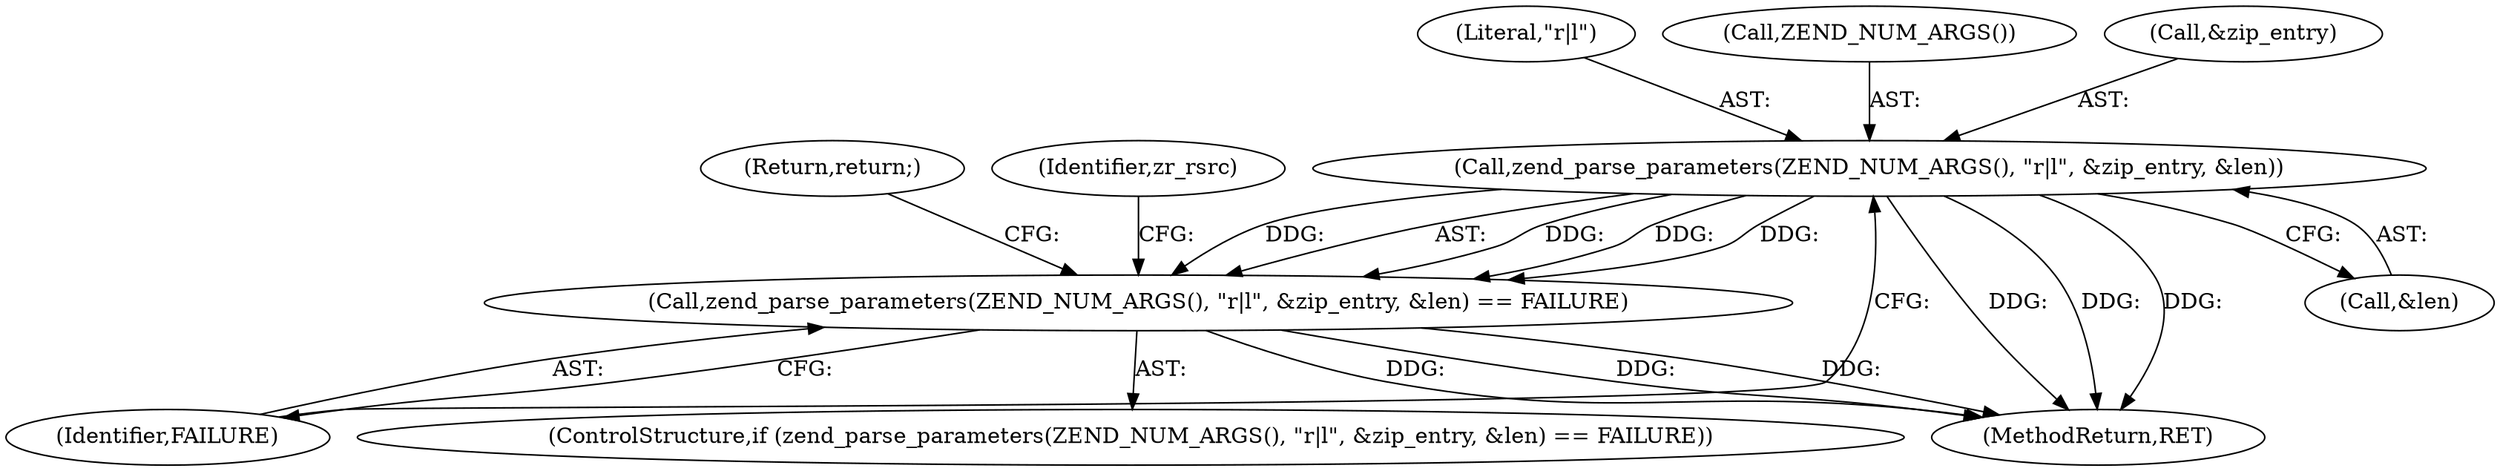 digraph "0_php-src_3b8d4de300854b3517c7acb239b84f7726c1353c?w=1@pointer" {
"1000116" [label="(Call,zend_parse_parameters(ZEND_NUM_ARGS(), \"r|l\", &zip_entry, &len))"];
"1000115" [label="(Call,zend_parse_parameters(ZEND_NUM_ARGS(), \"r|l\", &zip_entry, &len) == FAILURE)"];
"1000118" [label="(Literal,\"r|l\")"];
"1000123" [label="(Identifier,FAILURE)"];
"1000125" [label="(Return,return;)"];
"1000192" [label="(MethodReturn,RET)"];
"1000117" [label="(Call,ZEND_NUM_ARGS())"];
"1000119" [label="(Call,&zip_entry)"];
"1000129" [label="(Identifier,zr_rsrc)"];
"1000115" [label="(Call,zend_parse_parameters(ZEND_NUM_ARGS(), \"r|l\", &zip_entry, &len) == FAILURE)"];
"1000121" [label="(Call,&len)"];
"1000114" [label="(ControlStructure,if (zend_parse_parameters(ZEND_NUM_ARGS(), \"r|l\", &zip_entry, &len) == FAILURE))"];
"1000116" [label="(Call,zend_parse_parameters(ZEND_NUM_ARGS(), \"r|l\", &zip_entry, &len))"];
"1000116" -> "1000115"  [label="AST: "];
"1000116" -> "1000121"  [label="CFG: "];
"1000117" -> "1000116"  [label="AST: "];
"1000118" -> "1000116"  [label="AST: "];
"1000119" -> "1000116"  [label="AST: "];
"1000121" -> "1000116"  [label="AST: "];
"1000123" -> "1000116"  [label="CFG: "];
"1000116" -> "1000192"  [label="DDG: "];
"1000116" -> "1000192"  [label="DDG: "];
"1000116" -> "1000192"  [label="DDG: "];
"1000116" -> "1000115"  [label="DDG: "];
"1000116" -> "1000115"  [label="DDG: "];
"1000116" -> "1000115"  [label="DDG: "];
"1000116" -> "1000115"  [label="DDG: "];
"1000115" -> "1000114"  [label="AST: "];
"1000115" -> "1000123"  [label="CFG: "];
"1000123" -> "1000115"  [label="AST: "];
"1000125" -> "1000115"  [label="CFG: "];
"1000129" -> "1000115"  [label="CFG: "];
"1000115" -> "1000192"  [label="DDG: "];
"1000115" -> "1000192"  [label="DDG: "];
"1000115" -> "1000192"  [label="DDG: "];
}
